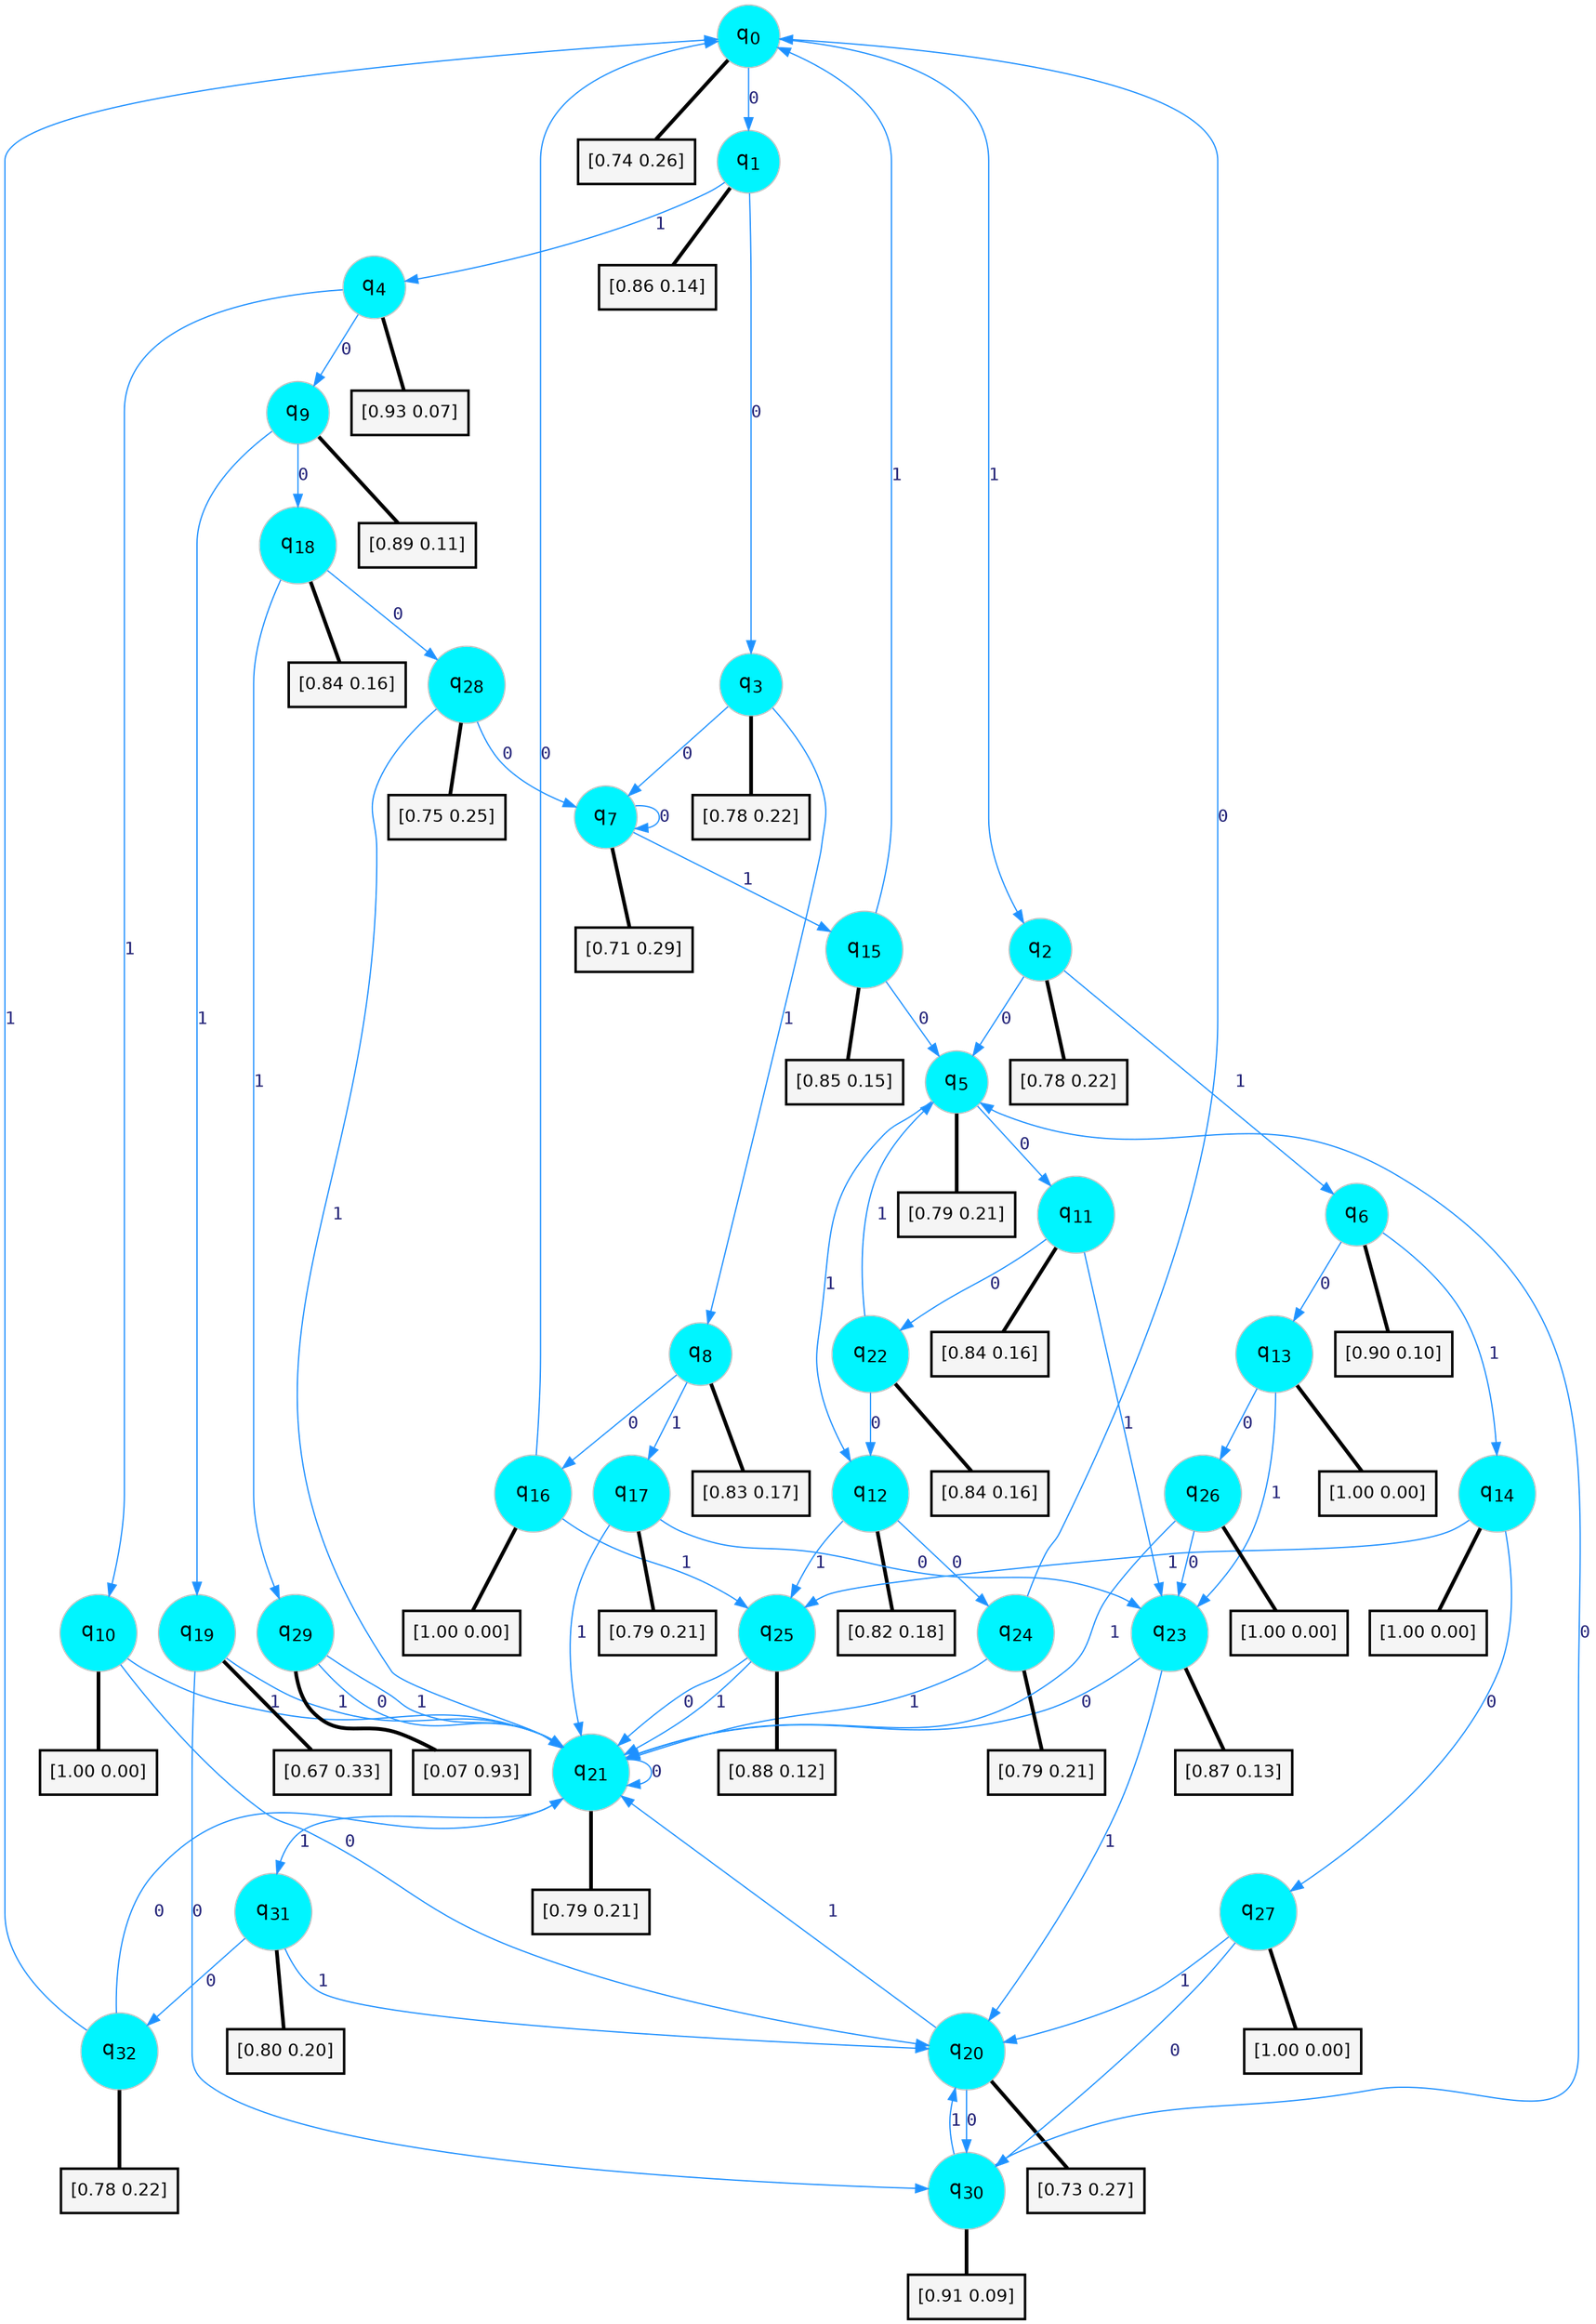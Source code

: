 digraph G {
graph [
bgcolor=transparent, dpi=300, rankdir=TD, size="40,25"];
node [
color=gray, fillcolor=turquoise1, fontcolor=black, fontname=Helvetica, fontsize=16, fontweight=bold, shape=circle, style=filled];
edge [
arrowsize=1, color=dodgerblue1, fontcolor=midnightblue, fontname=courier, fontweight=bold, penwidth=1, style=solid, weight=20];
0[label=<q<SUB>0</SUB>>];
1[label=<q<SUB>1</SUB>>];
2[label=<q<SUB>2</SUB>>];
3[label=<q<SUB>3</SUB>>];
4[label=<q<SUB>4</SUB>>];
5[label=<q<SUB>5</SUB>>];
6[label=<q<SUB>6</SUB>>];
7[label=<q<SUB>7</SUB>>];
8[label=<q<SUB>8</SUB>>];
9[label=<q<SUB>9</SUB>>];
10[label=<q<SUB>10</SUB>>];
11[label=<q<SUB>11</SUB>>];
12[label=<q<SUB>12</SUB>>];
13[label=<q<SUB>13</SUB>>];
14[label=<q<SUB>14</SUB>>];
15[label=<q<SUB>15</SUB>>];
16[label=<q<SUB>16</SUB>>];
17[label=<q<SUB>17</SUB>>];
18[label=<q<SUB>18</SUB>>];
19[label=<q<SUB>19</SUB>>];
20[label=<q<SUB>20</SUB>>];
21[label=<q<SUB>21</SUB>>];
22[label=<q<SUB>22</SUB>>];
23[label=<q<SUB>23</SUB>>];
24[label=<q<SUB>24</SUB>>];
25[label=<q<SUB>25</SUB>>];
26[label=<q<SUB>26</SUB>>];
27[label=<q<SUB>27</SUB>>];
28[label=<q<SUB>28</SUB>>];
29[label=<q<SUB>29</SUB>>];
30[label=<q<SUB>30</SUB>>];
31[label=<q<SUB>31</SUB>>];
32[label=<q<SUB>32</SUB>>];
33[label="[0.74 0.26]", shape=box,fontcolor=black, fontname=Helvetica, fontsize=14, penwidth=2, fillcolor=whitesmoke,color=black];
34[label="[0.86 0.14]", shape=box,fontcolor=black, fontname=Helvetica, fontsize=14, penwidth=2, fillcolor=whitesmoke,color=black];
35[label="[0.78 0.22]", shape=box,fontcolor=black, fontname=Helvetica, fontsize=14, penwidth=2, fillcolor=whitesmoke,color=black];
36[label="[0.78 0.22]", shape=box,fontcolor=black, fontname=Helvetica, fontsize=14, penwidth=2, fillcolor=whitesmoke,color=black];
37[label="[0.93 0.07]", shape=box,fontcolor=black, fontname=Helvetica, fontsize=14, penwidth=2, fillcolor=whitesmoke,color=black];
38[label="[0.79 0.21]", shape=box,fontcolor=black, fontname=Helvetica, fontsize=14, penwidth=2, fillcolor=whitesmoke,color=black];
39[label="[0.90 0.10]", shape=box,fontcolor=black, fontname=Helvetica, fontsize=14, penwidth=2, fillcolor=whitesmoke,color=black];
40[label="[0.71 0.29]", shape=box,fontcolor=black, fontname=Helvetica, fontsize=14, penwidth=2, fillcolor=whitesmoke,color=black];
41[label="[0.83 0.17]", shape=box,fontcolor=black, fontname=Helvetica, fontsize=14, penwidth=2, fillcolor=whitesmoke,color=black];
42[label="[0.89 0.11]", shape=box,fontcolor=black, fontname=Helvetica, fontsize=14, penwidth=2, fillcolor=whitesmoke,color=black];
43[label="[1.00 0.00]", shape=box,fontcolor=black, fontname=Helvetica, fontsize=14, penwidth=2, fillcolor=whitesmoke,color=black];
44[label="[0.84 0.16]", shape=box,fontcolor=black, fontname=Helvetica, fontsize=14, penwidth=2, fillcolor=whitesmoke,color=black];
45[label="[0.82 0.18]", shape=box,fontcolor=black, fontname=Helvetica, fontsize=14, penwidth=2, fillcolor=whitesmoke,color=black];
46[label="[1.00 0.00]", shape=box,fontcolor=black, fontname=Helvetica, fontsize=14, penwidth=2, fillcolor=whitesmoke,color=black];
47[label="[1.00 0.00]", shape=box,fontcolor=black, fontname=Helvetica, fontsize=14, penwidth=2, fillcolor=whitesmoke,color=black];
48[label="[0.85 0.15]", shape=box,fontcolor=black, fontname=Helvetica, fontsize=14, penwidth=2, fillcolor=whitesmoke,color=black];
49[label="[1.00 0.00]", shape=box,fontcolor=black, fontname=Helvetica, fontsize=14, penwidth=2, fillcolor=whitesmoke,color=black];
50[label="[0.79 0.21]", shape=box,fontcolor=black, fontname=Helvetica, fontsize=14, penwidth=2, fillcolor=whitesmoke,color=black];
51[label="[0.84 0.16]", shape=box,fontcolor=black, fontname=Helvetica, fontsize=14, penwidth=2, fillcolor=whitesmoke,color=black];
52[label="[0.67 0.33]", shape=box,fontcolor=black, fontname=Helvetica, fontsize=14, penwidth=2, fillcolor=whitesmoke,color=black];
53[label="[0.73 0.27]", shape=box,fontcolor=black, fontname=Helvetica, fontsize=14, penwidth=2, fillcolor=whitesmoke,color=black];
54[label="[0.79 0.21]", shape=box,fontcolor=black, fontname=Helvetica, fontsize=14, penwidth=2, fillcolor=whitesmoke,color=black];
55[label="[0.84 0.16]", shape=box,fontcolor=black, fontname=Helvetica, fontsize=14, penwidth=2, fillcolor=whitesmoke,color=black];
56[label="[0.87 0.13]", shape=box,fontcolor=black, fontname=Helvetica, fontsize=14, penwidth=2, fillcolor=whitesmoke,color=black];
57[label="[0.79 0.21]", shape=box,fontcolor=black, fontname=Helvetica, fontsize=14, penwidth=2, fillcolor=whitesmoke,color=black];
58[label="[0.88 0.12]", shape=box,fontcolor=black, fontname=Helvetica, fontsize=14, penwidth=2, fillcolor=whitesmoke,color=black];
59[label="[1.00 0.00]", shape=box,fontcolor=black, fontname=Helvetica, fontsize=14, penwidth=2, fillcolor=whitesmoke,color=black];
60[label="[1.00 0.00]", shape=box,fontcolor=black, fontname=Helvetica, fontsize=14, penwidth=2, fillcolor=whitesmoke,color=black];
61[label="[0.75 0.25]", shape=box,fontcolor=black, fontname=Helvetica, fontsize=14, penwidth=2, fillcolor=whitesmoke,color=black];
62[label="[0.07 0.93]", shape=box,fontcolor=black, fontname=Helvetica, fontsize=14, penwidth=2, fillcolor=whitesmoke,color=black];
63[label="[0.91 0.09]", shape=box,fontcolor=black, fontname=Helvetica, fontsize=14, penwidth=2, fillcolor=whitesmoke,color=black];
64[label="[0.80 0.20]", shape=box,fontcolor=black, fontname=Helvetica, fontsize=14, penwidth=2, fillcolor=whitesmoke,color=black];
65[label="[0.78 0.22]", shape=box,fontcolor=black, fontname=Helvetica, fontsize=14, penwidth=2, fillcolor=whitesmoke,color=black];
0->1 [label=0];
0->2 [label=1];
0->33 [arrowhead=none, penwidth=3,color=black];
1->3 [label=0];
1->4 [label=1];
1->34 [arrowhead=none, penwidth=3,color=black];
2->5 [label=0];
2->6 [label=1];
2->35 [arrowhead=none, penwidth=3,color=black];
3->7 [label=0];
3->8 [label=1];
3->36 [arrowhead=none, penwidth=3,color=black];
4->9 [label=0];
4->10 [label=1];
4->37 [arrowhead=none, penwidth=3,color=black];
5->11 [label=0];
5->12 [label=1];
5->38 [arrowhead=none, penwidth=3,color=black];
6->13 [label=0];
6->14 [label=1];
6->39 [arrowhead=none, penwidth=3,color=black];
7->7 [label=0];
7->15 [label=1];
7->40 [arrowhead=none, penwidth=3,color=black];
8->16 [label=0];
8->17 [label=1];
8->41 [arrowhead=none, penwidth=3,color=black];
9->18 [label=0];
9->19 [label=1];
9->42 [arrowhead=none, penwidth=3,color=black];
10->20 [label=0];
10->21 [label=1];
10->43 [arrowhead=none, penwidth=3,color=black];
11->22 [label=0];
11->23 [label=1];
11->44 [arrowhead=none, penwidth=3,color=black];
12->24 [label=0];
12->25 [label=1];
12->45 [arrowhead=none, penwidth=3,color=black];
13->26 [label=0];
13->23 [label=1];
13->46 [arrowhead=none, penwidth=3,color=black];
14->27 [label=0];
14->25 [label=1];
14->47 [arrowhead=none, penwidth=3,color=black];
15->5 [label=0];
15->0 [label=1];
15->48 [arrowhead=none, penwidth=3,color=black];
16->0 [label=0];
16->25 [label=1];
16->49 [arrowhead=none, penwidth=3,color=black];
17->23 [label=0];
17->21 [label=1];
17->50 [arrowhead=none, penwidth=3,color=black];
18->28 [label=0];
18->29 [label=1];
18->51 [arrowhead=none, penwidth=3,color=black];
19->30 [label=0];
19->21 [label=1];
19->52 [arrowhead=none, penwidth=3,color=black];
20->30 [label=0];
20->21 [label=1];
20->53 [arrowhead=none, penwidth=3,color=black];
21->21 [label=0];
21->31 [label=1];
21->54 [arrowhead=none, penwidth=3,color=black];
22->12 [label=0];
22->5 [label=1];
22->55 [arrowhead=none, penwidth=3,color=black];
23->21 [label=0];
23->20 [label=1];
23->56 [arrowhead=none, penwidth=3,color=black];
24->0 [label=0];
24->21 [label=1];
24->57 [arrowhead=none, penwidth=3,color=black];
25->21 [label=0];
25->21 [label=1];
25->58 [arrowhead=none, penwidth=3,color=black];
26->23 [label=0];
26->21 [label=1];
26->59 [arrowhead=none, penwidth=3,color=black];
27->30 [label=0];
27->20 [label=1];
27->60 [arrowhead=none, penwidth=3,color=black];
28->7 [label=0];
28->21 [label=1];
28->61 [arrowhead=none, penwidth=3,color=black];
29->21 [label=0];
29->21 [label=1];
29->62 [arrowhead=none, penwidth=3,color=black];
30->5 [label=0];
30->20 [label=1];
30->63 [arrowhead=none, penwidth=3,color=black];
31->32 [label=0];
31->20 [label=1];
31->64 [arrowhead=none, penwidth=3,color=black];
32->21 [label=0];
32->0 [label=1];
32->65 [arrowhead=none, penwidth=3,color=black];
}
